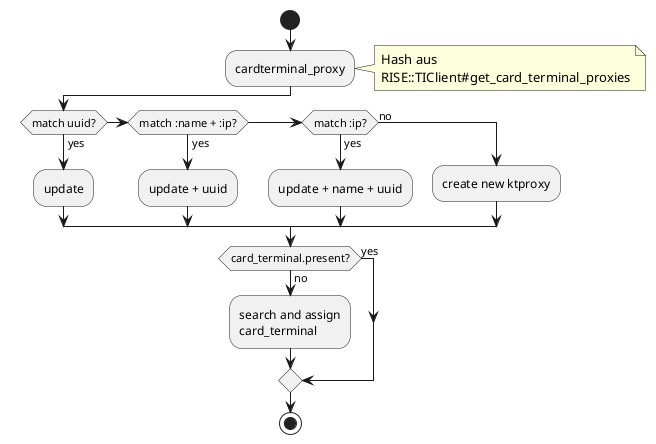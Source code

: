@startuml
start
:cardterminal_proxy;
note right
  Hash aus 
  RISE::TIClient#get_card_terminal_proxies
end note
if (match uuid?) then (yes)
  :update;
elseif (match :name + :ip?) then (yes)
  :update + uuid;
elseif (match :ip?) then (yes)
  :update + name + uuid;
else (no)
  :create new ktproxy;
endif

if (card_terminal.present?) then (no)
  :search and assign\ncard_terminal;
else (yes)
endif 

stop

@enduml